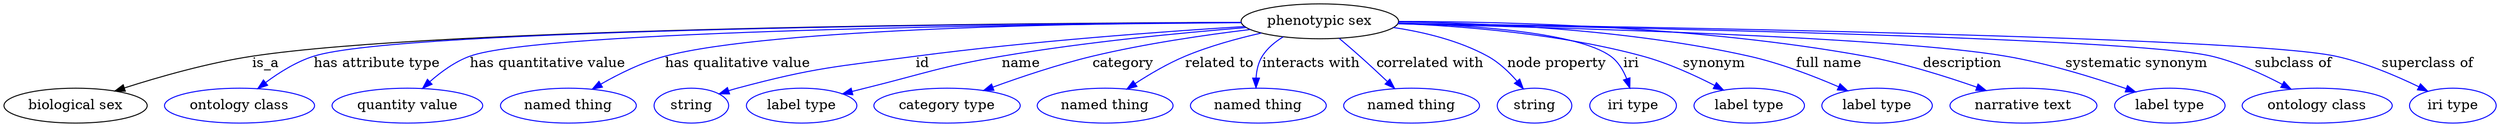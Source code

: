 digraph {
	graph [bb="0,0,2100.2,123"];
	node [label="\N"];
	"phenotypic sex"	 [height=0.5,
		label="phenotypic sex",
		pos="1110.8,105",
		width=1.7693];
	"biological sex"	 [height=0.5,
		pos="59.795,18",
		width=1.661];
	"phenotypic sex" -> "biological sex"	 [label=is_a,
		lp="239.79,61.5",
		pos="e,97.067,32.221 1046.9,104.48 871.74,102.72 386.24,95.532 228.79,69 186.57,61.885 140.1,47.347 106.59,35.606"];
	"has attribute type"	 [color=blue,
		height=0.5,
		label="ontology class",
		pos="199.79,18",
		width=1.7151];
	"phenotypic sex" -> "has attribute type"	 [color=blue,
		label="has attribute type",
		lp="333.79,61.5",
		pos="e,221.65,34.896 1046.9,103.98 865.98,100.85 358.81,90.251 286.79,69 266.53,63.021 246.05,51.349 230.04,40.679",
		style=solid];
	"has quantitative value"	 [color=blue,
		height=0.5,
		label="quantity value",
		pos="340.79,18",
		width=1.6971];
	"phenotypic sex" -> "has quantitative value"	 [color=blue,
		label="has quantitative value",
		lp="471.29,61.5",
		pos="e,358.68,35.343 1047.1,103.77 885.97,100.36 470.74,89.666 411.79,69 395.23,63.193 379.14,52.222 366.48,41.939",
		style=solid];
	"has qualitative value"	 [color=blue,
		height=0.5,
		label="named thing",
		pos="474.79,18",
		width=1.5346];
	"phenotypic sex" -> "has qualitative value"	 [color=blue,
		label="has qualitative value",
		lp="625.79,61.5",
		pos="e,498.56,34.473 1046.9,104.13 923.67,101.9 657.67,94.228 569.79,69 547.73,62.666 525.01,50.698 507.32,39.947",
		style=solid];
	id	 [color=blue,
		height=0.5,
		label=string,
		pos="578.79,18",
		width=0.84854];
	"phenotypic sex" -> id	 [color=blue,
		label=id,
		lp="780.29,61.5",
		pos="e,602.58,29.705 1049.2,100.3 981.66,94.692 870.11,84.147 774.79,69 704.81,57.877 686.16,58 618.79,36 616.53,35.262 614.23,34.436 \
611.93,33.555",
		style=solid];
	name	 [color=blue,
		height=0.5,
		label="label type",
		pos="672.79,18",
		width=1.2638];
	"phenotypic sex" -> name	 [color=blue,
		label=name,
		lp="867.29,61.5",
		pos="e,707.62,29.723 1050.8,98.761 998.06,92.781 919.44,82.649 851.79,69 795.89,57.72 782.47,52.209 727.79,36 724.42,34.999 720.93,33.934 \
717.44,32.842",
		style=solid];
	category	 [color=blue,
		height=0.5,
		label="category type",
		pos="794.79,18",
		width=1.6249];
	"phenotypic sex" -> category	 [color=blue,
		label=category,
		lp="956.29,61.5",
		pos="e,829.47,32.512 1055.3,96.06 1019.9,89.797 973.28,80.501 932.79,69 900.85,59.924 865.75,46.911 838.95,36.301",
		style=solid];
	"related to"	 [color=blue,
		height=0.5,
		label="named thing",
		pos="926.79,18",
		width=1.5346];
	"phenotypic sex" -> "related to"	 [color=blue,
		label="related to",
		lp="1034.8,61.5",
		pos="e,950.06,34.368 1067,91.873 1048.7,85.778 1027.3,77.904 1008.8,69 991.65,60.764 973.6,49.811 958.81,40.167",
		style=solid];
	"interacts with"	 [color=blue,
		height=0.5,
		label="named thing",
		pos="1054.8,18",
		width=1.5346];
	"phenotypic sex" -> "interacts with"	 [color=blue,
		label="interacts with",
		lp="1108.8,61.5",
		pos="e,1058.4,35.974 1088.5,88.007 1082.5,82.483 1076.3,75.966 1071.8,69 1067.2,61.944 1063.8,53.546 1061.2,45.622",
		style=solid];
	"correlated with"	 [color=blue,
		height=0.5,
		label="named thing",
		pos="1182.8,18",
		width=1.5346];
	"phenotypic sex" -> "correlated with"	 [color=blue,
		label="correlated with",
		lp="1198.8,61.5",
		pos="e,1170.7,35.939 1128.8,87.529 1134.4,81.789 1140.5,75.27 1145.8,69 1152.3,61.255 1159,52.446 1164.8,44.354",
		style=solid];
	"node property"	 [color=blue,
		height=0.5,
		label=string,
		pos="1286.8,18",
		width=0.84854];
	"phenotypic sex" -> "node property"	 [color=blue,
		label="node property",
		lp="1298.8,61.5",
		pos="e,1276.4,35.044 1168.6,97.239 1193.2,92.01 1221.3,83.333 1243.8,69 1254.1,62.424 1263.2,52.589 1270.4,43.305",
		style=solid];
	iri	 [color=blue,
		height=0.5,
		label="iri type",
		pos="1371.8,18",
		width=1.011];
	"phenotypic sex" -> iri	 [color=blue,
		label=iri,
		lp="1362.3,61.5",
		pos="e,1365.5,35.945 1173.1,101.13 1231.6,96.463 1314.1,86.903 1340.8,69 1349.5,63.182 1356.1,54.023 1361,45.063",
		style=solid];
	synonym	 [color=blue,
		height=0.5,
		label="label type",
		pos="1471.8,18",
		width=1.2638];
	"phenotypic sex" -> synonym	 [color=blue,
		label=synonym,
		lp="1435.3,61.5",
		pos="e,1447.6,33.445 1174,102.31 1227.9,98.606 1306.9,89.824 1372.8,69 1395.9,61.689 1420.2,49.294 1438.9,38.554",
		style=solid];
	"full name"	 [color=blue,
		height=0.5,
		label="label type",
		pos="1580.8,18",
		width=1.2638];
	"phenotypic sex" -> "full name"	 [color=blue,
		label="full name",
		lp="1534.3,61.5",
		pos="e,1554,32.664 1173.1,101.01 1259.6,95.08 1411.3,83.095 1464.8,69 1492.7,61.639 1522.5,48.42 1544.9,37.285",
		style=solid];
	description	 [color=blue,
		height=0.5,
		label="narrative text",
		pos="1701.8,18",
		width=1.6068];
	"phenotypic sex" -> description	 [color=blue,
		label=description,
		lp="1646.3,61.5",
		pos="e,1669.4,32.999 1174.1,102.15 1280.8,96.976 1492.1,85.078 1564.8,69 1597.7,61.724 1633.3,48.287 1660,37.032",
		style=solid];
	"systematic synonym"	 [color=blue,
		height=0.5,
		label="label type",
		pos="1822.8,18",
		width=1.2638];
	"phenotypic sex" -> "systematic synonym"	 [color=blue,
		label="systematic synonym",
		lp="1788.8,61.5",
		pos="e,1792.8,31.594 1174.4,103.24 1302.1,99.328 1585.6,88.68 1680.8,69 1716.5,61.621 1755.3,47.203 1783.3,35.575",
		style=solid];
	"subclass of"	 [color=blue,
		height=0.5,
		label="ontology class",
		pos="1947.8,18",
		width=1.7151];
	"phenotypic sex" -> "subclass of"	 [color=blue,
		label="subclass of",
		lp="1917.3,61.5",
		pos="e,1923,34.599 1174.5,103.44 1341.7,99.125 1784.7,86.208 1848.8,69 1871.9,62.798 1895.8,50.675 1914.3,39.804",
		style=solid];
	"superclass of"	 [color=blue,
		height=0.5,
		label="iri type",
		pos="2063.8,18",
		width=1.011];
	"phenotypic sex" -> "superclass of"	 [color=blue,
		label="superclass of",
		lp="2028.3,61.5",
		pos="e,2040.3,31.95 1174.6,103.68 1357.8,99.676 1877.1,86.889 1951.8,69 1980,62.252 2009.7,48.34 2031.5,36.748",
		style=solid];
}

